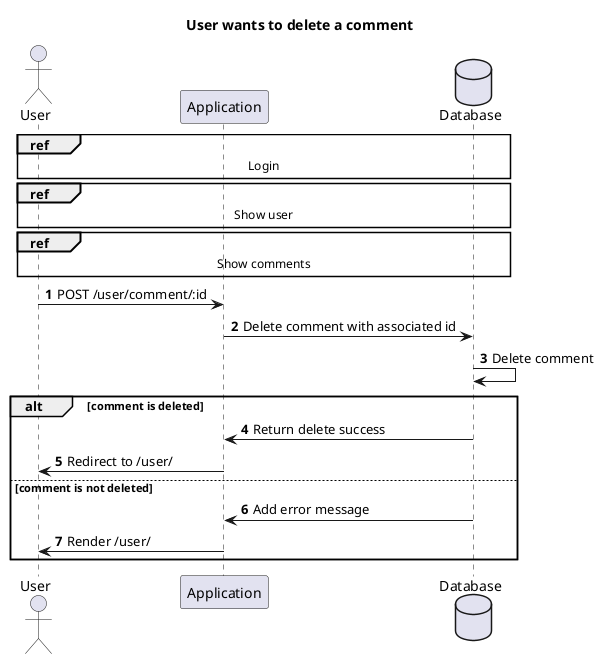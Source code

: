 @startuml
autonumber
title       User wants to delete a comment
actor       User
participant Application
database    Database

ref over User, Application, Database: Login
ref over User, Application, Database: Show user
ref over User, Application, Database: Show comments

User -> Application: POST /user/comment/:id
Application -> Database: Delete comment with associated id
Database -> Database: Delete comment
alt comment is deleted
    Database -> Application: Return delete success
    Application -> User: Redirect to /user/
else comment is not deleted
    Database -> Application: Add error message
    Application -> User: Render /user/
end

@enduml
